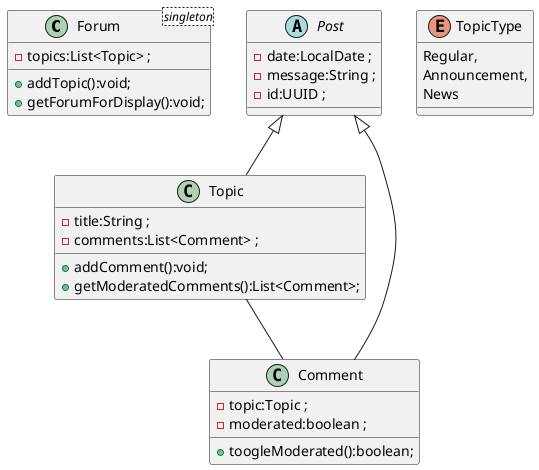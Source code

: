 @startuml
class Forum <singleton> {
-topics:List<Topic> ;
+addTopic():void;
+getForumForDisplay():void;


}
abstract class Post {
-date:LocalDate ;
-message:String ;
-id:UUID ;
}
class Topic extends Post {
-title:String ;
-comments:List<Comment> ;
+addComment():void;
+getModeratedComments():List<Comment>;
}
enum TopicType{
Regular,
Announcement,
News
}
class Comment extends Post {
-topic:Topic ;
-moderated:boolean ;
+toogleModerated():boolean;

}
Topic -- Comment
@enduml